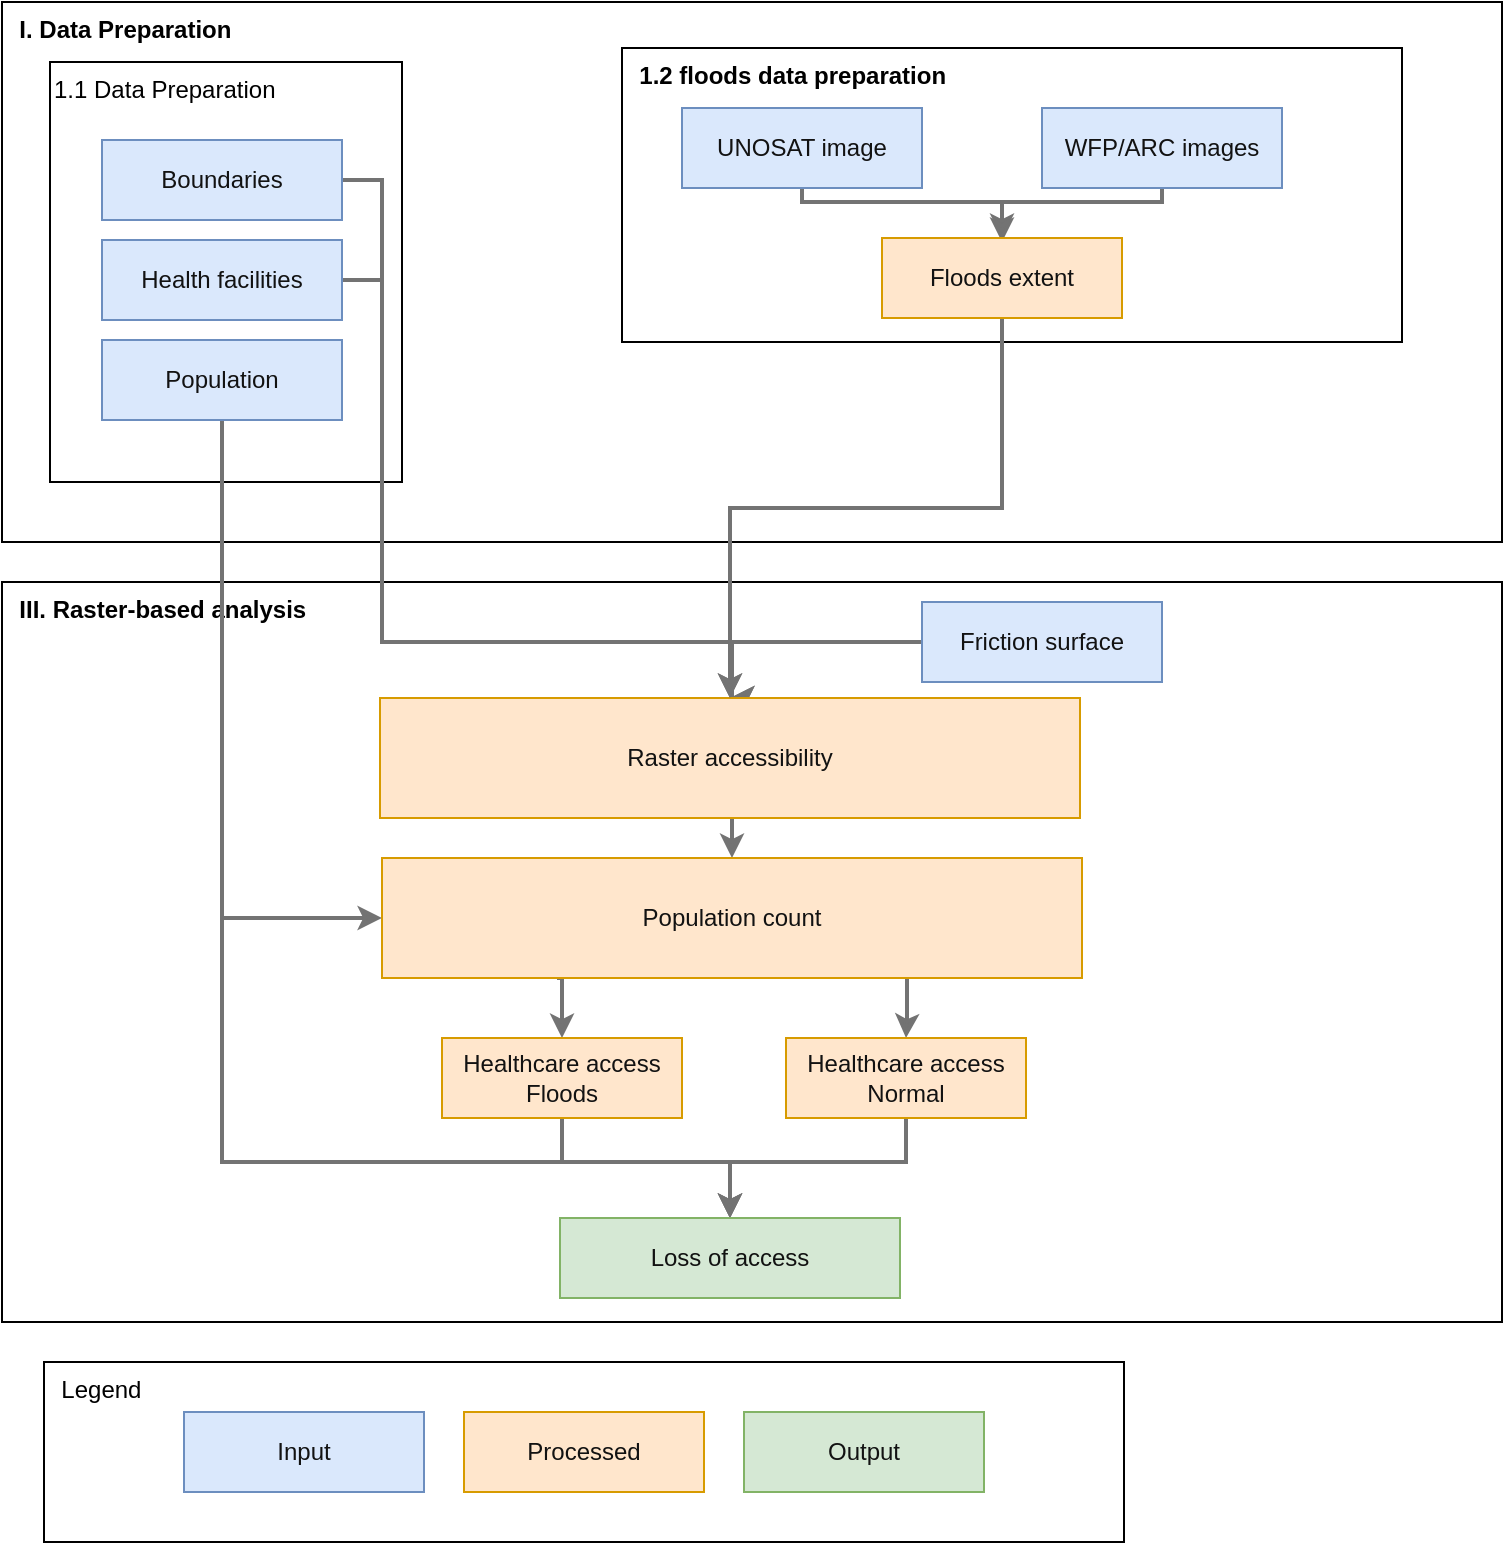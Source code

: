 <mxfile>
    <diagram id="HslvZqu6cq_CqOU2x_VP" name="Page-1">
        <mxGraphModel dx="898" dy="541" grid="1" gridSize="10" guides="1" tooltips="1" connect="1" arrows="1" fold="1" page="1" pageScale="1" pageWidth="827" pageHeight="1169" math="0" shadow="0">
            <root>
                <mxCell id="0"/>
                <mxCell id="1" parent="0"/>
                <mxCell id="9iBgaMK9nyyAI3Br-PEt-1" value="&amp;nbsp; III. Raster-based analysis" style="rounded=0;whiteSpace=wrap;html=1;verticalAlign=top;align=left;fontStyle=1;fillColor=none;" parent="1" vertex="1">
                    <mxGeometry x="39" y="330" width="750" height="370" as="geometry"/>
                </mxCell>
                <mxCell id="9iBgaMK9nyyAI3Br-PEt-2" value="&amp;nbsp; I. Data Preparation" style="rounded=0;whiteSpace=wrap;html=1;verticalAlign=top;align=left;fontStyle=1;fillColor=none;" parent="1" vertex="1">
                    <mxGeometry x="39" y="40" width="750" height="270" as="geometry"/>
                </mxCell>
                <mxCell id="9iBgaMK9nyyAI3Br-PEt-3" value="1.1 Data Preparation" style="rounded=0;whiteSpace=wrap;html=1;verticalAlign=top;align=left;fillColor=none;" parent="1" vertex="1">
                    <mxGeometry x="63" y="70" width="176" height="210" as="geometry"/>
                </mxCell>
                <mxCell id="9iBgaMK9nyyAI3Br-PEt-4" value="&amp;nbsp; 1.2 floods data preparation" style="rounded=0;whiteSpace=wrap;html=1;verticalAlign=top;align=left;fontStyle=1;fillColor=none;" parent="1" vertex="1">
                    <mxGeometry x="349" y="63" width="390" height="147" as="geometry"/>
                </mxCell>
                <mxCell id="9iBgaMK9nyyAI3Br-PEt-5" style="edgeStyle=orthogonalEdgeStyle;rounded=0;orthogonalLoop=1;jettySize=auto;html=1;exitX=1;exitY=0.5;exitDx=0;exitDy=0;entryX=0.5;entryY=0;entryDx=0;entryDy=0;strokeColor=#737373;strokeWidth=2;" parent="1" source="9iBgaMK9nyyAI3Br-PEt-6" target="9iBgaMK9nyyAI3Br-PEt-24" edge="1">
                    <mxGeometry relative="1" as="geometry">
                        <mxPoint x="379" y="490" as="targetPoint"/>
                        <Array as="points">
                            <mxPoint x="229" y="129"/>
                            <mxPoint x="229" y="360"/>
                            <mxPoint x="404" y="360"/>
                        </Array>
                    </mxGeometry>
                </mxCell>
                <mxCell id="9iBgaMK9nyyAI3Br-PEt-6" value="Boundaries" style="rounded=0;whiteSpace=wrap;html=1;verticalAlign=middle;align=center;fillColor=#dae8fc;strokeColor=#6c8ebf;fontColor=#121212;" parent="1" vertex="1">
                    <mxGeometry x="89" y="109" width="120" height="40" as="geometry"/>
                </mxCell>
                <mxCell id="9iBgaMK9nyyAI3Br-PEt-7" style="edgeStyle=orthogonalEdgeStyle;rounded=0;orthogonalLoop=1;jettySize=auto;html=1;exitX=1;exitY=0.5;exitDx=0;exitDy=0;entryX=0.5;entryY=0;entryDx=0;entryDy=0;strokeWidth=2;strokeColor=#737373;" parent="1" source="9iBgaMK9nyyAI3Br-PEt-8" target="9iBgaMK9nyyAI3Br-PEt-24" edge="1">
                    <mxGeometry relative="1" as="geometry">
                        <mxPoint x="379" y="490" as="targetPoint"/>
                        <Array as="points">
                            <mxPoint x="229" y="179"/>
                            <mxPoint x="229" y="360"/>
                            <mxPoint x="404" y="360"/>
                        </Array>
                    </mxGeometry>
                </mxCell>
                <mxCell id="9iBgaMK9nyyAI3Br-PEt-8" value="Health facilities" style="rounded=0;whiteSpace=wrap;html=1;verticalAlign=middle;align=center;fillColor=#dae8fc;strokeColor=#6c8ebf;fontColor=#121212;" parent="1" vertex="1">
                    <mxGeometry x="89" y="159" width="120" height="40" as="geometry"/>
                </mxCell>
                <mxCell id="9iBgaMK9nyyAI3Br-PEt-9" style="edgeStyle=orthogonalEdgeStyle;rounded=0;orthogonalLoop=1;jettySize=auto;html=1;exitX=0.5;exitY=1;exitDx=0;exitDy=0;entryX=0;entryY=0.5;entryDx=0;entryDy=0;strokeColor=#737373;strokeWidth=2;" parent="1" source="9iBgaMK9nyyAI3Br-PEt-11" target="9iBgaMK9nyyAI3Br-PEt-27" edge="1">
                    <mxGeometry relative="1" as="geometry"/>
                </mxCell>
                <mxCell id="9iBgaMK9nyyAI3Br-PEt-10" style="edgeStyle=orthogonalEdgeStyle;rounded=0;orthogonalLoop=1;jettySize=auto;html=1;exitX=0.5;exitY=1;exitDx=0;exitDy=0;entryX=0.5;entryY=0;entryDx=0;entryDy=0;strokeColor=#737373;strokeWidth=2;" parent="1" source="9iBgaMK9nyyAI3Br-PEt-11" target="9iBgaMK9nyyAI3Br-PEt-32" edge="1">
                    <mxGeometry relative="1" as="geometry">
                        <Array as="points">
                            <mxPoint x="149" y="620"/>
                            <mxPoint x="403" y="620"/>
                        </Array>
                    </mxGeometry>
                </mxCell>
                <mxCell id="9iBgaMK9nyyAI3Br-PEt-11" value="Population" style="rounded=0;whiteSpace=wrap;html=1;verticalAlign=middle;align=center;fillColor=#dae8fc;strokeColor=#6c8ebf;fontColor=#121212;" parent="1" vertex="1">
                    <mxGeometry x="89" y="209" width="120" height="40" as="geometry"/>
                </mxCell>
                <mxCell id="9iBgaMK9nyyAI3Br-PEt-12" style="edgeStyle=orthogonalEdgeStyle;rounded=0;orthogonalLoop=1;jettySize=auto;html=1;entryX=0.5;entryY=0;entryDx=0;entryDy=0;strokeColor=#737373;strokeWidth=2;" parent="1" source="9iBgaMK9nyyAI3Br-PEt-13" target="9iBgaMK9nyyAI3Br-PEt-22" edge="1">
                    <mxGeometry relative="1" as="geometry">
                        <Array as="points">
                            <mxPoint x="439" y="140"/>
                            <mxPoint x="539" y="140"/>
                        </Array>
                    </mxGeometry>
                </mxCell>
                <mxCell id="9iBgaMK9nyyAI3Br-PEt-13" value="UNOSAT image" style="rounded=0;whiteSpace=wrap;html=1;verticalAlign=middle;align=center;fillColor=#dae8fc;strokeColor=#6c8ebf;fontColor=#121212;" parent="1" vertex="1">
                    <mxGeometry x="379" y="93" width="120" height="40" as="geometry"/>
                </mxCell>
                <mxCell id="9iBgaMK9nyyAI3Br-PEt-14" style="edgeStyle=orthogonalEdgeStyle;rounded=0;orthogonalLoop=1;jettySize=auto;html=1;exitX=0.5;exitY=1;exitDx=0;exitDy=0;strokeColor=#737373;strokeWidth=2;" parent="1" source="9iBgaMK9nyyAI3Br-PEt-15" edge="1">
                    <mxGeometry relative="1" as="geometry">
                        <mxPoint x="539" y="160" as="targetPoint"/>
                        <Array as="points">
                            <mxPoint x="619" y="140"/>
                            <mxPoint x="539" y="140"/>
                        </Array>
                    </mxGeometry>
                </mxCell>
                <mxCell id="9iBgaMK9nyyAI3Br-PEt-15" value="WFP/ARC images" style="rounded=0;whiteSpace=wrap;html=1;verticalAlign=middle;align=center;fillColor=#dae8fc;strokeColor=#6c8ebf;fontColor=#121212;" parent="1" vertex="1">
                    <mxGeometry x="559" y="93" width="120" height="40" as="geometry"/>
                </mxCell>
                <mxCell id="4" style="edgeStyle=orthogonalEdgeStyle;rounded=0;orthogonalLoop=1;jettySize=auto;html=1;exitX=0.5;exitY=1;exitDx=0;exitDy=0;entryX=0.5;entryY=0;entryDx=0;entryDy=0;strokeColor=#737373;strokeWidth=2;" edge="1" parent="1" source="9iBgaMK9nyyAI3Br-PEt-22" target="9iBgaMK9nyyAI3Br-PEt-24">
                    <mxGeometry relative="1" as="geometry"/>
                </mxCell>
                <mxCell id="9iBgaMK9nyyAI3Br-PEt-22" value="Floods extent" style="rounded=0;whiteSpace=wrap;html=1;verticalAlign=middle;align=center;fillColor=#ffe6cc;strokeColor=#d79b00;fontColor=#121212;" parent="1" vertex="1">
                    <mxGeometry x="479" y="158" width="120" height="40" as="geometry"/>
                </mxCell>
                <mxCell id="9iBgaMK9nyyAI3Br-PEt-23" style="edgeStyle=orthogonalEdgeStyle;rounded=0;orthogonalLoop=1;jettySize=auto;html=1;exitX=0.5;exitY=1;exitDx=0;exitDy=0;entryX=0.5;entryY=0;entryDx=0;entryDy=0;strokeColor=#737373;strokeWidth=2;" parent="1" source="9iBgaMK9nyyAI3Br-PEt-24" target="9iBgaMK9nyyAI3Br-PEt-27" edge="1">
                    <mxGeometry relative="1" as="geometry"/>
                </mxCell>
                <mxCell id="9iBgaMK9nyyAI3Br-PEt-24" value="Raster accessibility" style="rounded=0;whiteSpace=wrap;html=1;align=center;verticalAlign=middle;fillColor=#ffe6cc;strokeColor=#d79b00;fontColor=#121212;" parent="1" vertex="1">
                    <mxGeometry x="228" y="388" width="350" height="60" as="geometry"/>
                </mxCell>
                <mxCell id="9iBgaMK9nyyAI3Br-PEt-25" style="edgeStyle=orthogonalEdgeStyle;rounded=0;orthogonalLoop=1;jettySize=auto;html=1;exitX=0.25;exitY=1;exitDx=0;exitDy=0;entryX=0.5;entryY=0;entryDx=0;entryDy=0;strokeColor=#737373;strokeWidth=2;" parent="1" source="9iBgaMK9nyyAI3Br-PEt-27" target="9iBgaMK9nyyAI3Br-PEt-31" edge="1">
                    <mxGeometry relative="1" as="geometry"/>
                </mxCell>
                <mxCell id="9iBgaMK9nyyAI3Br-PEt-26" style="edgeStyle=orthogonalEdgeStyle;rounded=0;orthogonalLoop=1;jettySize=auto;html=1;exitX=0.75;exitY=1;exitDx=0;exitDy=0;strokeColor=#737373;strokeWidth=2;" parent="1" source="9iBgaMK9nyyAI3Br-PEt-27" target="9iBgaMK9nyyAI3Br-PEt-29" edge="1">
                    <mxGeometry relative="1" as="geometry"/>
                </mxCell>
                <mxCell id="9iBgaMK9nyyAI3Br-PEt-27" value="Population count" style="rounded=0;whiteSpace=wrap;html=1;align=center;verticalAlign=middle;fillColor=#ffe6cc;strokeColor=#d79b00;fontColor=#121212;" parent="1" vertex="1">
                    <mxGeometry x="229" y="468" width="350" height="60" as="geometry"/>
                </mxCell>
                <mxCell id="9iBgaMK9nyyAI3Br-PEt-28" style="edgeStyle=orthogonalEdgeStyle;rounded=0;orthogonalLoop=1;jettySize=auto;html=1;exitX=0.5;exitY=1;exitDx=0;exitDy=0;entryX=0.5;entryY=0;entryDx=0;entryDy=0;strokeColor=#737373;strokeWidth=2;" parent="1" source="9iBgaMK9nyyAI3Br-PEt-29" target="9iBgaMK9nyyAI3Br-PEt-32" edge="1">
                    <mxGeometry relative="1" as="geometry">
                        <Array as="points">
                            <mxPoint x="491" y="620"/>
                            <mxPoint x="403" y="620"/>
                        </Array>
                    </mxGeometry>
                </mxCell>
                <mxCell id="9iBgaMK9nyyAI3Br-PEt-29" value="&lt;div&gt;Healthcare access&lt;/div&gt;&lt;div&gt;Normal&lt;br&gt;&lt;/div&gt;" style="rounded=0;whiteSpace=wrap;html=1;verticalAlign=middle;align=center;fillColor=#ffe6cc;strokeColor=#d79b00;fontColor=#121212;" parent="1" vertex="1">
                    <mxGeometry x="431" y="558" width="120" height="40" as="geometry"/>
                </mxCell>
                <mxCell id="9iBgaMK9nyyAI3Br-PEt-30" style="edgeStyle=orthogonalEdgeStyle;rounded=0;orthogonalLoop=1;jettySize=auto;html=1;exitX=0.5;exitY=1;exitDx=0;exitDy=0;entryX=0.5;entryY=0;entryDx=0;entryDy=0;strokeColor=#737373;strokeWidth=2;" parent="1" source="9iBgaMK9nyyAI3Br-PEt-31" target="9iBgaMK9nyyAI3Br-PEt-32" edge="1">
                    <mxGeometry relative="1" as="geometry">
                        <Array as="points">
                            <mxPoint x="319" y="620"/>
                            <mxPoint x="403" y="620"/>
                        </Array>
                    </mxGeometry>
                </mxCell>
                <mxCell id="9iBgaMK9nyyAI3Br-PEt-31" value="&lt;div&gt;Healthcare access&lt;/div&gt;&lt;div&gt;Floods&lt;br&gt;&lt;/div&gt;" style="rounded=0;whiteSpace=wrap;html=1;verticalAlign=middle;align=center;fillColor=#ffe6cc;strokeColor=#d79b00;fontColor=#121212;" parent="1" vertex="1">
                    <mxGeometry x="259" y="558" width="120" height="40" as="geometry"/>
                </mxCell>
                <mxCell id="9iBgaMK9nyyAI3Br-PEt-32" value="Loss of access" style="rounded=0;whiteSpace=wrap;html=1;verticalAlign=middle;align=center;fillColor=#d5e8d4;strokeColor=#82b366;fontColor=#121212;" parent="1" vertex="1">
                    <mxGeometry x="318" y="648" width="170" height="40" as="geometry"/>
                </mxCell>
                <mxCell id="9iBgaMK9nyyAI3Br-PEt-33" value="&amp;nbsp; Legend" style="rounded=0;whiteSpace=wrap;html=1;align=left;verticalAlign=top;" parent="1" vertex="1">
                    <mxGeometry x="60" y="720" width="540" height="90" as="geometry"/>
                </mxCell>
                <mxCell id="9iBgaMK9nyyAI3Br-PEt-34" value="Input" style="rounded=0;whiteSpace=wrap;html=1;verticalAlign=middle;align=center;fillColor=#dae8fc;strokeColor=#6c8ebf;fontColor=#121212;" parent="1" vertex="1">
                    <mxGeometry x="130" y="745" width="120" height="40" as="geometry"/>
                </mxCell>
                <mxCell id="9iBgaMK9nyyAI3Br-PEt-35" value="Processed" style="rounded=0;whiteSpace=wrap;html=1;verticalAlign=middle;align=center;fillColor=#ffe6cc;strokeColor=#d79b00;fontColor=#121212;" parent="1" vertex="1">
                    <mxGeometry x="270" y="745" width="120" height="40" as="geometry"/>
                </mxCell>
                <mxCell id="9iBgaMK9nyyAI3Br-PEt-36" value="Output" style="rounded=0;whiteSpace=wrap;html=1;verticalAlign=middle;align=center;fillColor=#d5e8d4;strokeColor=#82b366;fontColor=#121212;" parent="1" vertex="1">
                    <mxGeometry x="410" y="745" width="120" height="40" as="geometry"/>
                </mxCell>
                <mxCell id="3" style="edgeStyle=orthogonalEdgeStyle;rounded=0;orthogonalLoop=1;jettySize=auto;html=1;entryX=0.5;entryY=0;entryDx=0;entryDy=0;strokeColor=#737373;strokeWidth=2;exitX=0;exitY=0.5;exitDx=0;exitDy=0;" edge="1" parent="1" source="2" target="9iBgaMK9nyyAI3Br-PEt-24">
                    <mxGeometry relative="1" as="geometry">
                        <Array as="points">
                            <mxPoint x="403" y="360"/>
                        </Array>
                    </mxGeometry>
                </mxCell>
                <mxCell id="2" value="Friction surface" style="rounded=0;whiteSpace=wrap;html=1;verticalAlign=middle;align=center;fillColor=#dae8fc;strokeColor=#6c8ebf;fontColor=#121212;" vertex="1" parent="1">
                    <mxGeometry x="499" y="340" width="120" height="40" as="geometry"/>
                </mxCell>
            </root>
        </mxGraphModel>
    </diagram>
</mxfile>